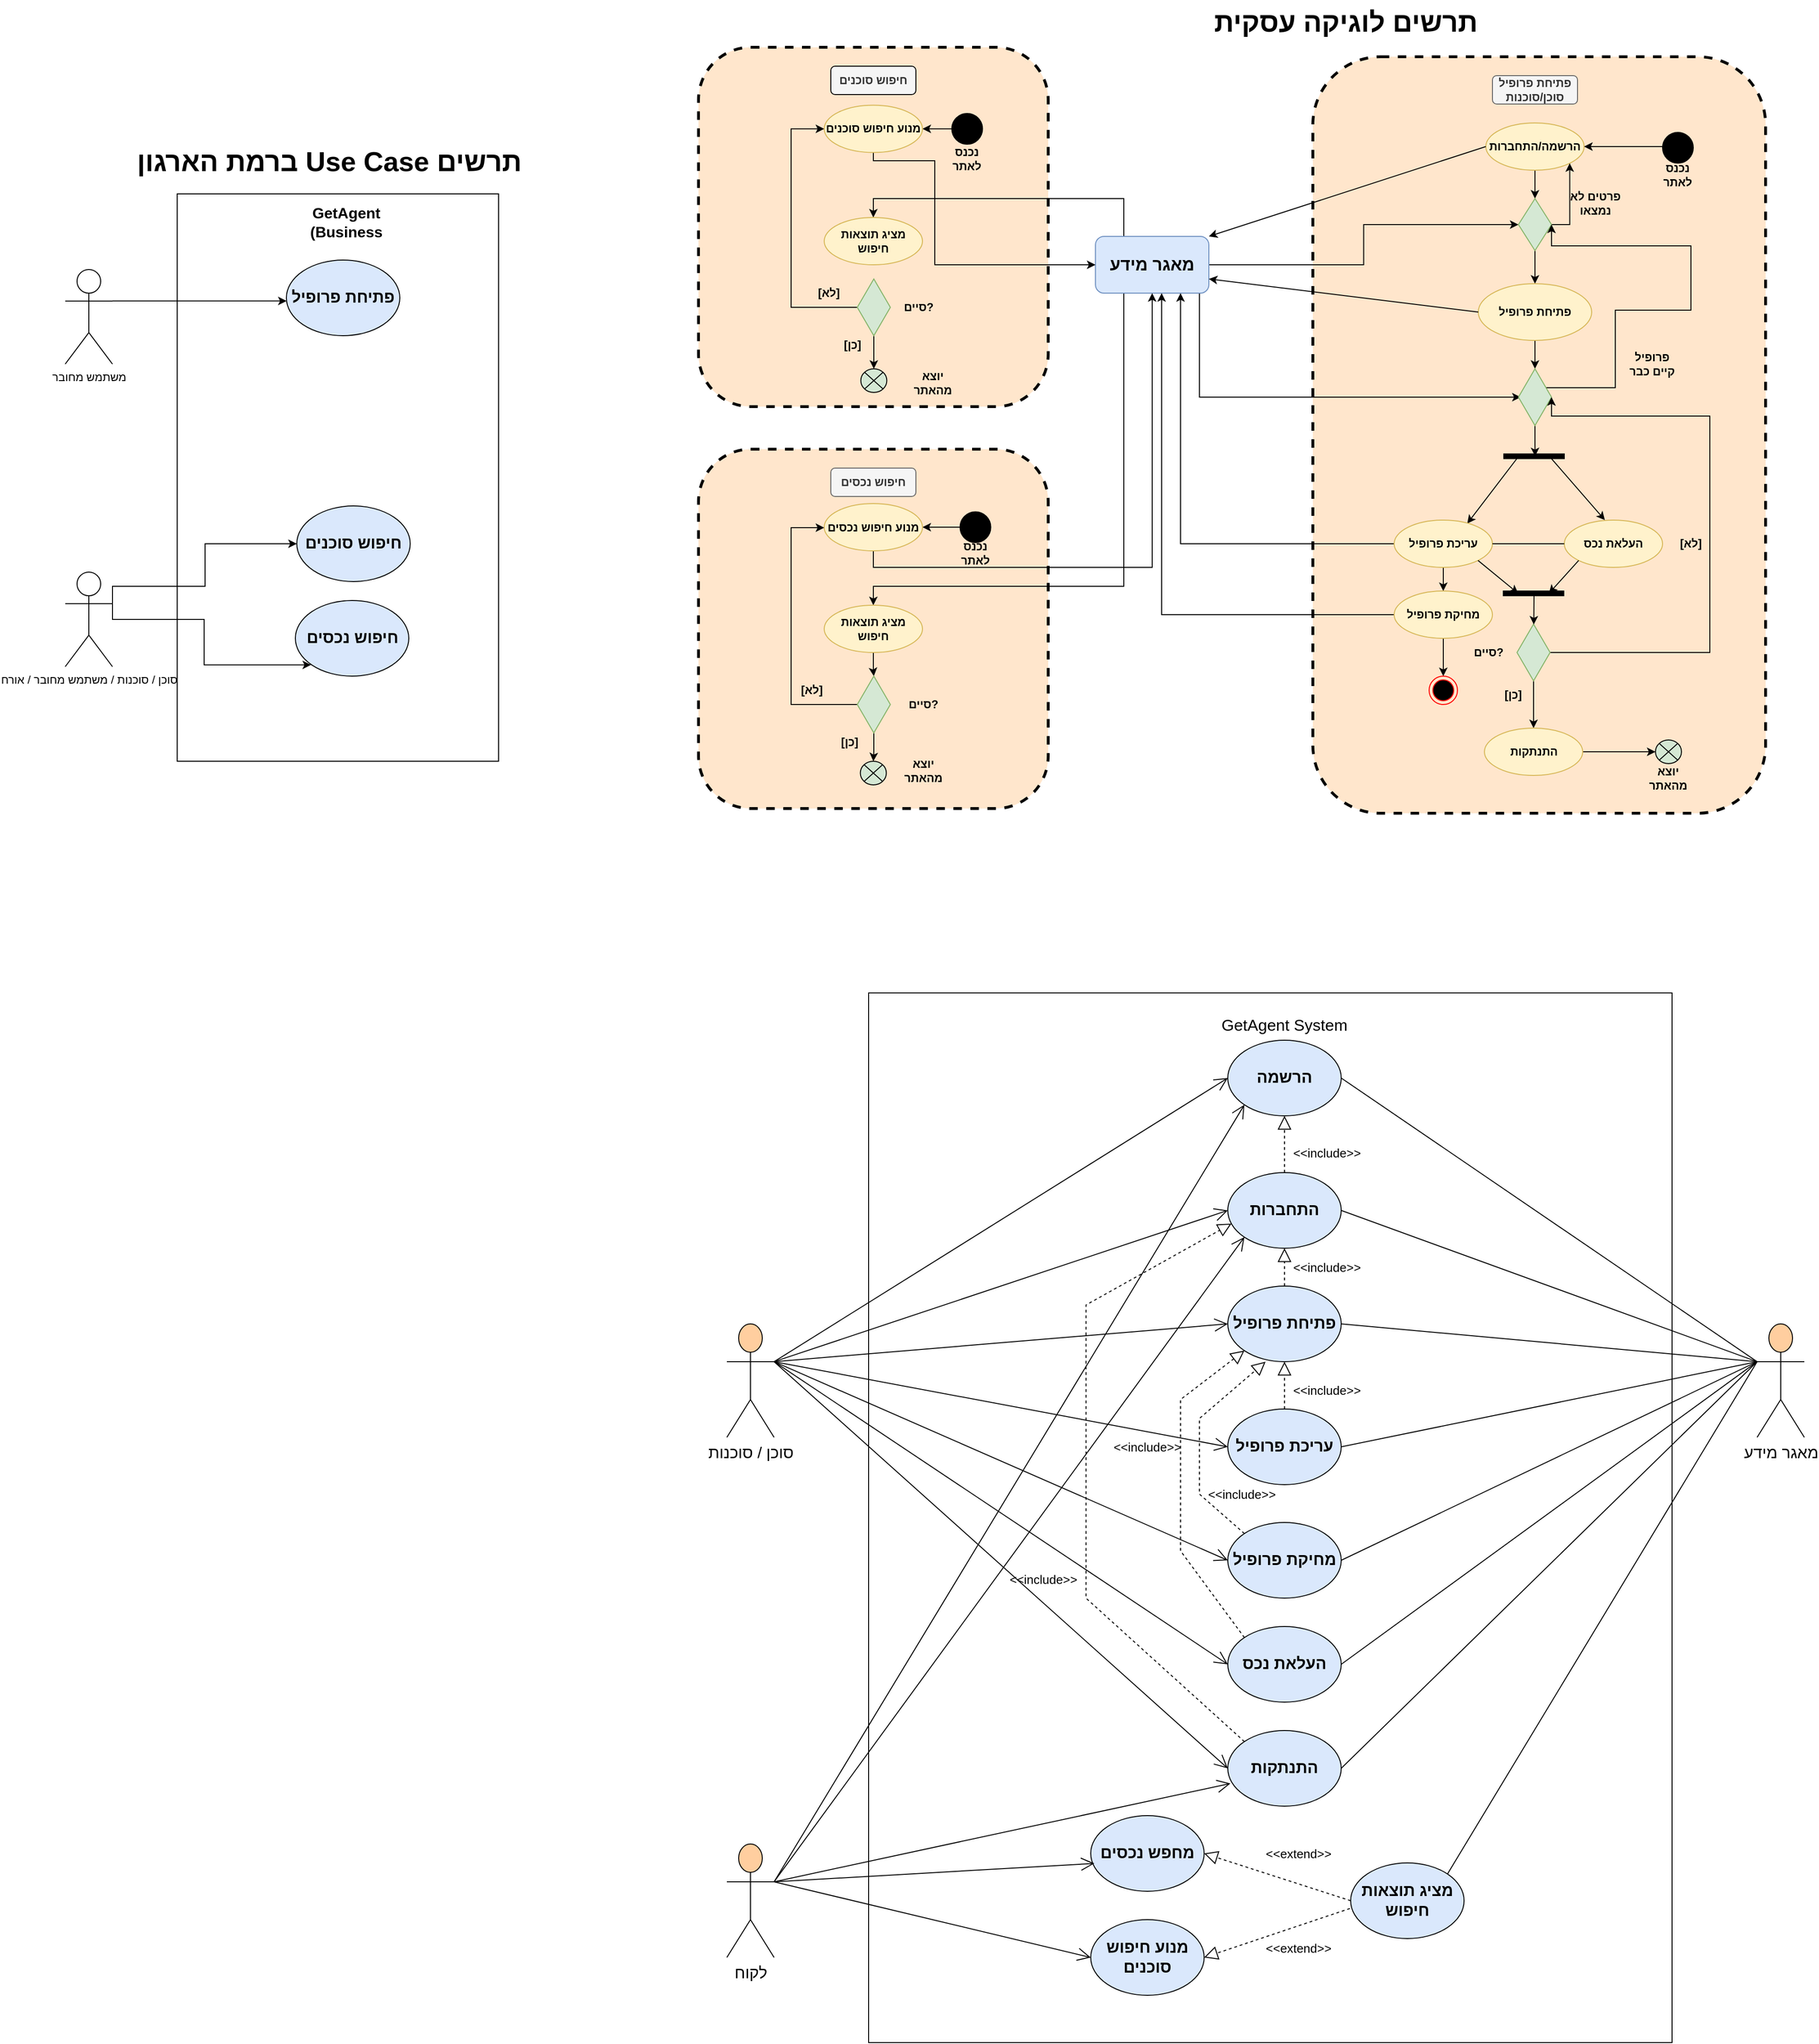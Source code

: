 <mxfile version="15.7.3" type="device"><diagram id="WgBPoSd1NBGot3wCEhsc" name="‫עמוד-1‬"><mxGraphModel dx="2932" dy="641" grid="1" gridSize="10" guides="1" tooltips="1" connect="1" arrows="1" fold="1" page="1" pageScale="1" pageWidth="827" pageHeight="1169" math="0" shadow="0"><root><mxCell id="0"/><mxCell id="1" parent="0"/><mxCell id="-YSVnnB5EFh45qtn83-T-23" value="" style="rounded=1;whiteSpace=wrap;html=1;fillColor=#ffe6cc;strokeColor=#000000;dashed=1;strokeWidth=3;perimeterSpacing=0;" parent="1" vertex="1"><mxGeometry x="-460" y="535" width="370" height="380" as="geometry"/></mxCell><mxCell id="-YSVnnB5EFh45qtn83-T-3" value="" style="rounded=1;whiteSpace=wrap;html=1;fillColor=#ffe6cc;strokeColor=default;dashed=1;strokeWidth=3;perimeterSpacing=0;" parent="1" vertex="1"><mxGeometry x="-460" y="110" width="370" height="380" as="geometry"/></mxCell><mxCell id="6HGBJuV5CnNIUaM3464I-1" value="" style="rounded=1;whiteSpace=wrap;html=1;fillColor=#ffe6cc;strokeColor=#000000;dashed=1;strokeWidth=3;perimeterSpacing=0;" parent="1" vertex="1"><mxGeometry x="190" y="120" width="479" height="800" as="geometry"/></mxCell><mxCell id="6HGBJuV5CnNIUaM3464I-2" value="פתיחת פרופיל סוכן/סוכנות" style="text;html=1;align=center;verticalAlign=middle;whiteSpace=wrap;rounded=1;fontStyle=1;fillColor=#f5f5f5;fontColor=#333333;strokeColor=#666666;" parent="1" vertex="1"><mxGeometry x="380" y="140" width="90" height="30" as="geometry"/></mxCell><mxCell id="6HGBJuV5CnNIUaM3464I-13" value="" style="edgeStyle=orthogonalEdgeStyle;rounded=0;orthogonalLoop=1;jettySize=auto;html=1;fontSize=18;" parent="1" source="6HGBJuV5CnNIUaM3464I-3" target="6HGBJuV5CnNIUaM3464I-12" edge="1"><mxGeometry relative="1" as="geometry"/></mxCell><mxCell id="6HGBJuV5CnNIUaM3464I-3" value="הרשמה/התחברות" style="ellipse;whiteSpace=wrap;html=1;fillColor=#fff2cc;strokeColor=#d6b656;fontStyle=1" parent="1" vertex="1"><mxGeometry x="373" y="190" width="104" height="50" as="geometry"/></mxCell><mxCell id="6HGBJuV5CnNIUaM3464I-7" style="edgeStyle=orthogonalEdgeStyle;rounded=0;orthogonalLoop=1;jettySize=auto;html=1;entryX=1;entryY=0.5;entryDx=0;entryDy=0;" parent="1" source="6HGBJuV5CnNIUaM3464I-6" target="6HGBJuV5CnNIUaM3464I-3" edge="1"><mxGeometry relative="1" as="geometry"><Array as="points"><mxPoint x="510" y="215"/><mxPoint x="510" y="215"/></Array></mxGeometry></mxCell><mxCell id="6HGBJuV5CnNIUaM3464I-6" value="" style="ellipse;whiteSpace=wrap;html=1;aspect=fixed;fillColor=#000000;strokeColor=#000000;" parent="1" vertex="1"><mxGeometry x="560" y="200" width="32.5" height="32.5" as="geometry"/></mxCell><mxCell id="6HGBJuV5CnNIUaM3464I-8" value="נכנס לאתר" style="text;html=1;strokeColor=none;fillColor=none;align=center;verticalAlign=middle;whiteSpace=wrap;rounded=0;fontStyle=1" parent="1" vertex="1"><mxGeometry x="546.25" y="230" width="60" height="30" as="geometry"/></mxCell><mxCell id="6HGBJuV5CnNIUaM3464I-54" style="edgeStyle=orthogonalEdgeStyle;rounded=0;orthogonalLoop=1;jettySize=auto;html=1;entryX=0;entryY=0.5;entryDx=0;entryDy=0;fontSize=18;" parent="1" source="6HGBJuV5CnNIUaM3464I-9" target="6HGBJuV5CnNIUaM3464I-12" edge="1"><mxGeometry relative="1" as="geometry"/></mxCell><mxCell id="6HGBJuV5CnNIUaM3464I-64" style="edgeStyle=orthogonalEdgeStyle;rounded=0;orthogonalLoop=1;jettySize=auto;html=1;fontSize=18;entryX=0.459;entryY=0.45;entryDx=0;entryDy=0;entryPerimeter=0;" parent="1" source="6HGBJuV5CnNIUaM3464I-9" target="6HGBJuV5CnNIUaM3464I-1" edge="1"><mxGeometry relative="1" as="geometry"><mxPoint x="20" y="510" as="targetPoint"/><Array as="points"><mxPoint x="70" y="480"/></Array></mxGeometry></mxCell><mxCell id="-YSVnnB5EFh45qtn83-T-30" style="edgeStyle=orthogonalEdgeStyle;rounded=0;orthogonalLoop=1;jettySize=auto;html=1;exitX=0.25;exitY=1;exitDx=0;exitDy=0;" parent="1" source="6HGBJuV5CnNIUaM3464I-9" target="-YSVnnB5EFh45qtn83-T-29" edge="1"><mxGeometry relative="1" as="geometry"><Array as="points"><mxPoint x="-10" y="680"/><mxPoint x="-275" y="680"/></Array></mxGeometry></mxCell><mxCell id="-YSVnnB5EFh45qtn83-T-41" style="edgeStyle=orthogonalEdgeStyle;rounded=0;orthogonalLoop=1;jettySize=auto;html=1;exitX=0.25;exitY=0;exitDx=0;exitDy=0;entryX=0.5;entryY=0;entryDx=0;entryDy=0;" parent="1" source="6HGBJuV5CnNIUaM3464I-9" target="-YSVnnB5EFh45qtn83-T-9" edge="1"><mxGeometry relative="1" as="geometry"/></mxCell><mxCell id="6HGBJuV5CnNIUaM3464I-9" value="מאגר מידע" style="rounded=1;whiteSpace=wrap;html=1;strokeColor=#6c8ebf;fillColor=#dae8fc;fontStyle=1;fontSize=18;" parent="1" vertex="1"><mxGeometry x="-40" y="310" width="120" height="60" as="geometry"/></mxCell><mxCell id="6HGBJuV5CnNIUaM3464I-10" value="" style="endArrow=classic;html=1;rounded=0;fontSize=18;exitX=0;exitY=0.5;exitDx=0;exitDy=0;entryX=1;entryY=0;entryDx=0;entryDy=0;" parent="1" source="6HGBJuV5CnNIUaM3464I-3" target="6HGBJuV5CnNIUaM3464I-9" edge="1"><mxGeometry width="50" height="50" relative="1" as="geometry"><mxPoint x="280" y="260" as="sourcePoint"/><mxPoint x="330" y="210" as="targetPoint"/></mxGeometry></mxCell><mxCell id="6HGBJuV5CnNIUaM3464I-15" value="" style="edgeStyle=orthogonalEdgeStyle;rounded=0;orthogonalLoop=1;jettySize=auto;html=1;fontSize=18;" parent="1" source="6HGBJuV5CnNIUaM3464I-12" target="6HGBJuV5CnNIUaM3464I-14" edge="1"><mxGeometry relative="1" as="geometry"/></mxCell><mxCell id="6HGBJuV5CnNIUaM3464I-55" style="edgeStyle=orthogonalEdgeStyle;rounded=0;orthogonalLoop=1;jettySize=auto;html=1;entryX=1;entryY=1;entryDx=0;entryDy=0;fontSize=18;" parent="1" source="6HGBJuV5CnNIUaM3464I-12" target="6HGBJuV5CnNIUaM3464I-3" edge="1"><mxGeometry relative="1" as="geometry"><Array as="points"><mxPoint x="462" y="298"/></Array></mxGeometry></mxCell><mxCell id="6HGBJuV5CnNIUaM3464I-12" value="" style="rhombus;whiteSpace=wrap;html=1;fillColor=#d5e8d4;strokeColor=#82b366;" parent="1" vertex="1"><mxGeometry x="407.5" y="270" width="35" height="55" as="geometry"/></mxCell><mxCell id="6HGBJuV5CnNIUaM3464I-17" value="" style="edgeStyle=orthogonalEdgeStyle;rounded=0;orthogonalLoop=1;jettySize=auto;html=1;fontSize=18;" parent="1" source="6HGBJuV5CnNIUaM3464I-14" target="6HGBJuV5CnNIUaM3464I-16" edge="1"><mxGeometry relative="1" as="geometry"/></mxCell><mxCell id="6HGBJuV5CnNIUaM3464I-14" value="פתיחת פרופיל" style="ellipse;whiteSpace=wrap;html=1;strokeColor=#d6b656;fillColor=#fff2cc;fontStyle=1" parent="1" vertex="1"><mxGeometry x="365" y="360" width="120" height="60" as="geometry"/></mxCell><mxCell id="6HGBJuV5CnNIUaM3464I-22" value="" style="edgeStyle=orthogonalEdgeStyle;rounded=0;orthogonalLoop=1;jettySize=auto;html=1;fontSize=18;entryX=0.518;entryY=0.496;entryDx=0;entryDy=0;entryPerimeter=0;" parent="1" source="6HGBJuV5CnNIUaM3464I-16" target="6HGBJuV5CnNIUaM3464I-24" edge="1"><mxGeometry relative="1" as="geometry"/></mxCell><mxCell id="6HGBJuV5CnNIUaM3464I-60" style="edgeStyle=orthogonalEdgeStyle;rounded=0;orthogonalLoop=1;jettySize=auto;html=1;entryX=1;entryY=0.5;entryDx=0;entryDy=0;fontSize=18;" parent="1" source="6HGBJuV5CnNIUaM3464I-16" target="6HGBJuV5CnNIUaM3464I-12" edge="1"><mxGeometry relative="1" as="geometry"><Array as="points"><mxPoint x="510" y="470"/><mxPoint x="510" y="388"/><mxPoint x="590" y="388"/><mxPoint x="590" y="320"/><mxPoint x="442" y="320"/></Array></mxGeometry></mxCell><mxCell id="6HGBJuV5CnNIUaM3464I-16" value="" style="rhombus;whiteSpace=wrap;html=1;strokeColor=#82b366;fillColor=#d5e8d4;" parent="1" vertex="1"><mxGeometry x="407.5" y="450" width="35" height="60" as="geometry"/></mxCell><mxCell id="6HGBJuV5CnNIUaM3464I-18" value="" style="endArrow=classic;html=1;rounded=0;fontSize=18;exitX=0;exitY=0.5;exitDx=0;exitDy=0;entryX=1;entryY=0.75;entryDx=0;entryDy=0;" parent="1" source="6HGBJuV5CnNIUaM3464I-14" target="6HGBJuV5CnNIUaM3464I-9" edge="1"><mxGeometry width="50" height="50" relative="1" as="geometry"><mxPoint x="350" y="340" as="sourcePoint"/><mxPoint x="400" y="290" as="targetPoint"/></mxGeometry></mxCell><mxCell id="6HGBJuV5CnNIUaM3464I-21" value="" style="line;strokeWidth=2;html=1;fontSize=18;fillColor=#000000;fontStyle=0;strokeColor=none;" parent="1" vertex="1"><mxGeometry x="391.5" y="530" width="67" height="10" as="geometry"/></mxCell><mxCell id="6HGBJuV5CnNIUaM3464I-24" value="" style="line;strokeWidth=6;html=1;rounded=1;fontSize=18;fillColor=#000000;" parent="1" vertex="1"><mxGeometry x="391.5" y="530" width="65" height="25" as="geometry"/></mxCell><mxCell id="6HGBJuV5CnNIUaM3464I-32" value="" style="endArrow=classic;html=1;rounded=0;fontSize=18;exitX=0.25;exitY=0.5;exitDx=0;exitDy=0;exitPerimeter=0;entryX=0.744;entryY=0.072;entryDx=0;entryDy=0;entryPerimeter=0;" parent="1" source="6HGBJuV5CnNIUaM3464I-24" target="6HGBJuV5CnNIUaM3464I-34" edge="1"><mxGeometry width="50" height="50" relative="1" as="geometry"><mxPoint x="380" y="440" as="sourcePoint"/><mxPoint x="360" y="600" as="targetPoint"/></mxGeometry></mxCell><mxCell id="6HGBJuV5CnNIUaM3464I-33" value="" style="endArrow=classic;html=1;rounded=0;fontSize=18;exitX=0.75;exitY=0.5;exitDx=0;exitDy=0;exitPerimeter=0;entryX=0.413;entryY=0;entryDx=0;entryDy=0;entryPerimeter=0;" parent="1" source="6HGBJuV5CnNIUaM3464I-24" target="6HGBJuV5CnNIUaM3464I-35" edge="1"><mxGeometry width="50" height="50" relative="1" as="geometry"><mxPoint x="417.75" y="552.5" as="sourcePoint"/><mxPoint x="496.118" y="612.166" as="targetPoint"/></mxGeometry></mxCell><mxCell id="6HGBJuV5CnNIUaM3464I-47" style="edgeStyle=orthogonalEdgeStyle;rounded=0;orthogonalLoop=1;jettySize=auto;html=1;entryX=0.75;entryY=1;entryDx=0;entryDy=0;fontSize=18;" parent="1" source="6HGBJuV5CnNIUaM3464I-34" target="6HGBJuV5CnNIUaM3464I-9" edge="1"><mxGeometry relative="1" as="geometry"/></mxCell><mxCell id="-YSVnnB5EFh45qtn83-T-64" style="edgeStyle=orthogonalEdgeStyle;rounded=0;orthogonalLoop=1;jettySize=auto;html=1;entryX=0.5;entryY=0;entryDx=0;entryDy=0;fontSize=17;" parent="1" source="6HGBJuV5CnNIUaM3464I-34" target="-YSVnnB5EFh45qtn83-T-63" edge="1"><mxGeometry relative="1" as="geometry"/></mxCell><mxCell id="6HGBJuV5CnNIUaM3464I-34" value="עריכת פרופיל" style="ellipse;whiteSpace=wrap;html=1;fillColor=#fff2cc;strokeColor=#d6b656;fontStyle=1" parent="1" vertex="1"><mxGeometry x="276" y="610" width="104" height="50" as="geometry"/></mxCell><mxCell id="6HGBJuV5CnNIUaM3464I-35" value="העלאת נכס" style="ellipse;whiteSpace=wrap;html=1;fillColor=#fff2cc;strokeColor=#d6b656;fontStyle=1" parent="1" vertex="1"><mxGeometry x="456" y="610" width="104" height="50" as="geometry"/></mxCell><mxCell id="6HGBJuV5CnNIUaM3464I-46" style="edgeStyle=orthogonalEdgeStyle;rounded=0;orthogonalLoop=1;jettySize=auto;html=1;fontSize=18;entryX=1;entryY=0.5;entryDx=0;entryDy=0;" parent="1" source="6HGBJuV5CnNIUaM3464I-37" target="6HGBJuV5CnNIUaM3464I-16" edge="1"><mxGeometry relative="1" as="geometry"><Array as="points"><mxPoint x="610" y="750"/><mxPoint x="610" y="500"/><mxPoint x="442" y="500"/></Array></mxGeometry></mxCell><mxCell id="6HGBJuV5CnNIUaM3464I-50" style="edgeStyle=orthogonalEdgeStyle;rounded=0;orthogonalLoop=1;jettySize=auto;html=1;fontSize=18;" parent="1" source="6HGBJuV5CnNIUaM3464I-37" target="6HGBJuV5CnNIUaM3464I-49" edge="1"><mxGeometry relative="1" as="geometry"/></mxCell><mxCell id="6HGBJuV5CnNIUaM3464I-37" value="" style="rhombus;whiteSpace=wrap;html=1;strokeColor=#82b366;fillColor=#d5e8d4;" parent="1" vertex="1"><mxGeometry x="406" y="720" width="35" height="60" as="geometry"/></mxCell><mxCell id="6HGBJuV5CnNIUaM3464I-38" value="" style="line;strokeWidth=6;html=1;rounded=1;fontSize=18;fillColor=#000000;" parent="1" vertex="1"><mxGeometry x="391" y="675" width="65" height="25" as="geometry"/></mxCell><mxCell id="6HGBJuV5CnNIUaM3464I-40" value="" style="endArrow=classic;html=1;rounded=0;fontSize=18;entryX=0.25;entryY=0.5;entryDx=0;entryDy=0;entryPerimeter=0;exitX=1;exitY=1;exitDx=0;exitDy=0;" parent="1" source="6HGBJuV5CnNIUaM3464I-34" target="6HGBJuV5CnNIUaM3464I-38" edge="1"><mxGeometry width="50" height="50" relative="1" as="geometry"><mxPoint x="417.75" y="552.5" as="sourcePoint"/><mxPoint x="363.376" y="623.6" as="targetPoint"/></mxGeometry></mxCell><mxCell id="6HGBJuV5CnNIUaM3464I-42" value="" style="endArrow=classic;html=1;rounded=0;fontSize=18;exitX=0;exitY=1;exitDx=0;exitDy=0;entryX=0.75;entryY=0.5;entryDx=0;entryDy=0;entryPerimeter=0;" parent="1" source="6HGBJuV5CnNIUaM3464I-35" target="6HGBJuV5CnNIUaM3464I-38" edge="1"><mxGeometry width="50" height="50" relative="1" as="geometry"><mxPoint x="427.75" y="562.5" as="sourcePoint"/><mxPoint x="373.376" y="633.6" as="targetPoint"/></mxGeometry></mxCell><mxCell id="6HGBJuV5CnNIUaM3464I-43" value="" style="endArrow=classic;html=1;rounded=0;fontSize=18;" parent="1" target="6HGBJuV5CnNIUaM3464I-37" edge="1"><mxGeometry width="50" height="50" relative="1" as="geometry"><mxPoint x="424" y="688" as="sourcePoint"/><mxPoint x="383.376" y="643.6" as="targetPoint"/></mxGeometry></mxCell><mxCell id="6HGBJuV5CnNIUaM3464I-45" value="סיים?" style="text;html=1;strokeColor=none;fillColor=none;align=center;verticalAlign=middle;whiteSpace=wrap;rounded=0;fontStyle=1" parent="1" vertex="1"><mxGeometry x="346" y="735" width="60" height="30" as="geometry"/></mxCell><mxCell id="6HGBJuV5CnNIUaM3464I-52" style="edgeStyle=orthogonalEdgeStyle;rounded=0;orthogonalLoop=1;jettySize=auto;html=1;entryX=0;entryY=0.5;entryDx=0;entryDy=0;entryPerimeter=0;fontSize=18;" parent="1" source="6HGBJuV5CnNIUaM3464I-49" target="6HGBJuV5CnNIUaM3464I-51" edge="1"><mxGeometry relative="1" as="geometry"/></mxCell><mxCell id="6HGBJuV5CnNIUaM3464I-49" value="התנתקות" style="ellipse;whiteSpace=wrap;html=1;fillColor=#fff2cc;strokeColor=#d6b656;fontStyle=1" parent="1" vertex="1"><mxGeometry x="371.5" y="830" width="104" height="50" as="geometry"/></mxCell><mxCell id="6HGBJuV5CnNIUaM3464I-51" value="" style="verticalLabelPosition=bottom;verticalAlign=top;html=1;shape=mxgraph.flowchart.or;rounded=1;labelBackgroundColor=#FFFFFF;fontSize=18;strokeColor=#000000;strokeWidth=1;fillColor=#D5E8D4;" parent="1" vertex="1"><mxGeometry x="552.5" y="842.5" width="27.5" height="25" as="geometry"/></mxCell><mxCell id="6HGBJuV5CnNIUaM3464I-53" value="יוצא מהאתר" style="text;html=1;strokeColor=none;fillColor=none;align=center;verticalAlign=middle;whiteSpace=wrap;rounded=0;fontStyle=1" parent="1" vertex="1"><mxGeometry x="536.25" y="867.5" width="60" height="30" as="geometry"/></mxCell><mxCell id="6HGBJuV5CnNIUaM3464I-56" value="פרטים לא נמצאו" style="text;html=1;strokeColor=none;fillColor=none;align=center;verticalAlign=middle;whiteSpace=wrap;rounded=0;fontStyle=1" parent="1" vertex="1"><mxGeometry x="458.5" y="260" width="60" height="30" as="geometry"/></mxCell><mxCell id="6HGBJuV5CnNIUaM3464I-57" value="פרופיל קיים כבר" style="text;html=1;strokeColor=none;fillColor=none;align=center;verticalAlign=middle;whiteSpace=wrap;rounded=0;fontStyle=1" parent="1" vertex="1"><mxGeometry x="518.5" y="430" width="60" height="30" as="geometry"/></mxCell><mxCell id="6HGBJuV5CnNIUaM3464I-62" style="edgeStyle=orthogonalEdgeStyle;rounded=0;orthogonalLoop=1;jettySize=auto;html=1;exitX=0.5;exitY=1;exitDx=0;exitDy=0;fontSize=18;" parent="1" source="6HGBJuV5CnNIUaM3464I-57" target="6HGBJuV5CnNIUaM3464I-57" edge="1"><mxGeometry relative="1" as="geometry"/></mxCell><mxCell id="6HGBJuV5CnNIUaM3464I-65" value="" style="endArrow=none;html=1;rounded=0;fontSize=18;entryX=0;entryY=0.5;entryDx=0;entryDy=0;exitX=1;exitY=0.5;exitDx=0;exitDy=0;" parent="1" source="6HGBJuV5CnNIUaM3464I-34" target="6HGBJuV5CnNIUaM3464I-35" edge="1"><mxGeometry width="50" height="50" relative="1" as="geometry"><mxPoint x="-10" y="740" as="sourcePoint"/><mxPoint x="40" y="690" as="targetPoint"/></mxGeometry></mxCell><mxCell id="-YSVnnB5EFh45qtn83-T-4" value="חיפוש סוכנים" style="text;html=1;align=center;verticalAlign=middle;whiteSpace=wrap;rounded=1;fontStyle=1;fillColor=#f5f5f5;fontColor=#333333;strokeColor=default;perimeterSpacing=1;strokeWidth=1;" parent="1" vertex="1"><mxGeometry x="-320" y="130" width="90" height="30" as="geometry"/></mxCell><mxCell id="-YSVnnB5EFh45qtn83-T-7" style="edgeStyle=orthogonalEdgeStyle;rounded=0;orthogonalLoop=1;jettySize=auto;html=1;entryX=1;entryY=0.5;entryDx=0;entryDy=0;" parent="1" source="-YSVnnB5EFh45qtn83-T-5" target="-YSVnnB5EFh45qtn83-T-6" edge="1"><mxGeometry relative="1" as="geometry"/></mxCell><mxCell id="-YSVnnB5EFh45qtn83-T-5" value="" style="ellipse;whiteSpace=wrap;html=1;aspect=fixed;fillColor=#000000;strokeColor=#000000;" parent="1" vertex="1"><mxGeometry x="-192" y="180" width="32.5" height="32.5" as="geometry"/></mxCell><mxCell id="-YSVnnB5EFh45qtn83-T-10" style="edgeStyle=orthogonalEdgeStyle;rounded=0;orthogonalLoop=1;jettySize=auto;html=1;entryX=0;entryY=0.5;entryDx=0;entryDy=0;" parent="1" source="-YSVnnB5EFh45qtn83-T-6" target="6HGBJuV5CnNIUaM3464I-9" edge="1"><mxGeometry relative="1" as="geometry"><Array as="points"><mxPoint x="-275" y="230"/><mxPoint x="-210" y="230"/><mxPoint x="-210" y="340"/></Array></mxGeometry></mxCell><mxCell id="-YSVnnB5EFh45qtn83-T-6" value="מנוע חיפוש סוכנים" style="ellipse;whiteSpace=wrap;html=1;fillColor=#fff2cc;strokeColor=#d6b656;fontStyle=1" parent="1" vertex="1"><mxGeometry x="-327" y="171.25" width="104" height="50" as="geometry"/></mxCell><mxCell id="-YSVnnB5EFh45qtn83-T-8" value="נכנס לאתר" style="text;html=1;strokeColor=none;fillColor=none;align=center;verticalAlign=middle;whiteSpace=wrap;rounded=0;fontStyle=1" parent="1" vertex="1"><mxGeometry x="-205.75" y="212.5" width="60" height="30" as="geometry"/></mxCell><mxCell id="-YSVnnB5EFh45qtn83-T-9" value="מציג תוצאות חיפוש" style="ellipse;whiteSpace=wrap;html=1;fillColor=#fff2cc;strokeColor=#d6b656;fontStyle=1" parent="1" vertex="1"><mxGeometry x="-327" y="290" width="104" height="50" as="geometry"/></mxCell><mxCell id="-YSVnnB5EFh45qtn83-T-19" style="edgeStyle=orthogonalEdgeStyle;rounded=0;orthogonalLoop=1;jettySize=auto;html=1;entryX=0.5;entryY=0;entryDx=0;entryDy=0;entryPerimeter=0;" parent="1" source="-YSVnnB5EFh45qtn83-T-16" target="-YSVnnB5EFh45qtn83-T-18" edge="1"><mxGeometry relative="1" as="geometry"/></mxCell><mxCell id="-YSVnnB5EFh45qtn83-T-20" style="edgeStyle=orthogonalEdgeStyle;rounded=0;orthogonalLoop=1;jettySize=auto;html=1;entryX=0;entryY=0.5;entryDx=0;entryDy=0;" parent="1" source="-YSVnnB5EFh45qtn83-T-16" target="-YSVnnB5EFh45qtn83-T-6" edge="1"><mxGeometry relative="1" as="geometry"><Array as="points"><mxPoint x="-362" y="385"/><mxPoint x="-362" y="196"/></Array></mxGeometry></mxCell><mxCell id="-YSVnnB5EFh45qtn83-T-16" value="" style="rhombus;whiteSpace=wrap;html=1;strokeColor=#82b366;fillColor=#d5e8d4;" parent="1" vertex="1"><mxGeometry x="-292" y="355" width="35" height="60" as="geometry"/></mxCell><mxCell id="-YSVnnB5EFh45qtn83-T-17" value="סיים?" style="text;html=1;strokeColor=none;fillColor=none;align=center;verticalAlign=middle;whiteSpace=wrap;rounded=0;fontStyle=1" parent="1" vertex="1"><mxGeometry x="-257" y="370" width="60" height="30" as="geometry"/></mxCell><mxCell id="-YSVnnB5EFh45qtn83-T-18" value="" style="verticalLabelPosition=bottom;verticalAlign=top;html=1;shape=mxgraph.flowchart.or;rounded=1;labelBackgroundColor=#FFFFFF;fontSize=18;strokeColor=#000000;strokeWidth=1;fillColor=#D5E8D4;" parent="1" vertex="1"><mxGeometry x="-288.25" y="450" width="27.5" height="25" as="geometry"/></mxCell><mxCell id="-YSVnnB5EFh45qtn83-T-22" value="יוצא מהאתר" style="text;html=1;strokeColor=none;fillColor=none;align=center;verticalAlign=middle;whiteSpace=wrap;rounded=0;fontStyle=1" parent="1" vertex="1"><mxGeometry x="-242" y="450" width="60" height="30" as="geometry"/></mxCell><mxCell id="-YSVnnB5EFh45qtn83-T-24" value="חיפוש נכסים" style="text;html=1;align=center;verticalAlign=middle;whiteSpace=wrap;rounded=1;fontStyle=1;fillColor=#f5f5f5;fontColor=#333333;strokeColor=#666666;" parent="1" vertex="1"><mxGeometry x="-320" y="555" width="90" height="30" as="geometry"/></mxCell><mxCell id="-YSVnnB5EFh45qtn83-T-27" style="edgeStyle=orthogonalEdgeStyle;rounded=0;orthogonalLoop=1;jettySize=auto;html=1;entryX=1;entryY=0.5;entryDx=0;entryDy=0;" parent="1" source="-YSVnnB5EFh45qtn83-T-25" target="-YSVnnB5EFh45qtn83-T-26" edge="1"><mxGeometry relative="1" as="geometry"/></mxCell><mxCell id="-YSVnnB5EFh45qtn83-T-25" value="" style="ellipse;whiteSpace=wrap;html=1;aspect=fixed;fillColor=#000000;strokeColor=#000000;" parent="1" vertex="1"><mxGeometry x="-183.25" y="601.25" width="32.5" height="32.5" as="geometry"/></mxCell><mxCell id="-YSVnnB5EFh45qtn83-T-28" style="edgeStyle=orthogonalEdgeStyle;rounded=0;orthogonalLoop=1;jettySize=auto;html=1;entryX=0.5;entryY=1;entryDx=0;entryDy=0;" parent="1" source="-YSVnnB5EFh45qtn83-T-26" target="6HGBJuV5CnNIUaM3464I-9" edge="1"><mxGeometry relative="1" as="geometry"><Array as="points"><mxPoint x="-275" y="660"/><mxPoint x="20" y="660"/></Array></mxGeometry></mxCell><mxCell id="-YSVnnB5EFh45qtn83-T-26" value="מנוע חיפוש נכסים" style="ellipse;whiteSpace=wrap;html=1;fillColor=#fff2cc;strokeColor=#d6b656;fontStyle=1" parent="1" vertex="1"><mxGeometry x="-327" y="592.5" width="104" height="50" as="geometry"/></mxCell><mxCell id="-YSVnnB5EFh45qtn83-T-40" style="edgeStyle=orthogonalEdgeStyle;rounded=0;orthogonalLoop=1;jettySize=auto;html=1;entryX=0.5;entryY=0;entryDx=0;entryDy=0;" parent="1" source="-YSVnnB5EFh45qtn83-T-29" target="-YSVnnB5EFh45qtn83-T-31" edge="1"><mxGeometry relative="1" as="geometry"/></mxCell><mxCell id="-YSVnnB5EFh45qtn83-T-29" value="מציג תוצאות חיפוש" style="ellipse;whiteSpace=wrap;html=1;fillColor=#fff2cc;strokeColor=#d6b656;fontStyle=1" parent="1" vertex="1"><mxGeometry x="-327" y="700" width="104" height="50" as="geometry"/></mxCell><mxCell id="-YSVnnB5EFh45qtn83-T-35" style="edgeStyle=orthogonalEdgeStyle;rounded=0;orthogonalLoop=1;jettySize=auto;html=1;entryX=0;entryY=0.5;entryDx=0;entryDy=0;" parent="1" source="-YSVnnB5EFh45qtn83-T-31" target="-YSVnnB5EFh45qtn83-T-26" edge="1"><mxGeometry relative="1" as="geometry"><Array as="points"><mxPoint x="-362" y="805"/><mxPoint x="-362" y="618"/><mxPoint x="-327" y="618"/></Array></mxGeometry></mxCell><mxCell id="-YSVnnB5EFh45qtn83-T-36" style="edgeStyle=orthogonalEdgeStyle;rounded=0;orthogonalLoop=1;jettySize=auto;html=1;entryX=0.5;entryY=0;entryDx=0;entryDy=0;entryPerimeter=0;" parent="1" source="-YSVnnB5EFh45qtn83-T-31" target="-YSVnnB5EFh45qtn83-T-32" edge="1"><mxGeometry relative="1" as="geometry"/></mxCell><mxCell id="-YSVnnB5EFh45qtn83-T-31" value="" style="rhombus;whiteSpace=wrap;html=1;strokeColor=#82b366;fillColor=#d5e8d4;" parent="1" vertex="1"><mxGeometry x="-292" y="775" width="35" height="60" as="geometry"/></mxCell><mxCell id="-YSVnnB5EFh45qtn83-T-32" value="" style="verticalLabelPosition=bottom;verticalAlign=top;html=1;shape=mxgraph.flowchart.or;rounded=1;labelBackgroundColor=#FFFFFF;fontSize=18;strokeColor=#000000;strokeWidth=1;fillColor=#D5E8D4;" parent="1" vertex="1"><mxGeometry x="-288.75" y="865" width="27.5" height="25" as="geometry"/></mxCell><mxCell id="-YSVnnB5EFh45qtn83-T-33" value="יוצא מהאתר" style="text;html=1;strokeColor=none;fillColor=none;align=center;verticalAlign=middle;whiteSpace=wrap;rounded=0;fontStyle=1" parent="1" vertex="1"><mxGeometry x="-252" y="860" width="60" height="30" as="geometry"/></mxCell><mxCell id="-YSVnnB5EFh45qtn83-T-34" value="סיים?" style="text;html=1;strokeColor=none;fillColor=none;align=center;verticalAlign=middle;whiteSpace=wrap;rounded=0;fontStyle=1" parent="1" vertex="1"><mxGeometry x="-252" y="790" width="60" height="30" as="geometry"/></mxCell><mxCell id="-YSVnnB5EFh45qtn83-T-37" value="[לא]" style="text;html=1;strokeColor=none;fillColor=none;align=center;verticalAlign=middle;whiteSpace=wrap;rounded=0;fontStyle=1" parent="1" vertex="1"><mxGeometry x="-370" y="775" width="60" height="30" as="geometry"/></mxCell><mxCell id="-YSVnnB5EFh45qtn83-T-38" value="נכנס לאתר" style="text;html=1;strokeColor=none;fillColor=none;align=center;verticalAlign=middle;whiteSpace=wrap;rounded=0;fontStyle=1" parent="1" vertex="1"><mxGeometry x="-197" y="630" width="60" height="30" as="geometry"/></mxCell><mxCell id="-YSVnnB5EFh45qtn83-T-43" value="[כן]" style="text;html=1;strokeColor=none;fillColor=none;align=center;verticalAlign=middle;whiteSpace=wrap;rounded=0;fontStyle=1" parent="1" vertex="1"><mxGeometry x="-330" y="830" width="60" height="30" as="geometry"/></mxCell><mxCell id="-YSVnnB5EFh45qtn83-T-44" value="[לא]" style="text;html=1;strokeColor=none;fillColor=none;align=center;verticalAlign=middle;whiteSpace=wrap;rounded=0;fontStyle=1" parent="1" vertex="1"><mxGeometry x="-352" y="355" width="60" height="30" as="geometry"/></mxCell><mxCell id="-YSVnnB5EFh45qtn83-T-45" value="[כן]" style="text;html=1;strokeColor=none;fillColor=none;align=center;verticalAlign=middle;whiteSpace=wrap;rounded=0;fontStyle=1" parent="1" vertex="1"><mxGeometry x="-327" y="410" width="60" height="30" as="geometry"/></mxCell><mxCell id="-YSVnnB5EFh45qtn83-T-46" value="[כן]" style="text;html=1;strokeColor=none;fillColor=none;align=center;verticalAlign=middle;whiteSpace=wrap;rounded=0;fontStyle=1" parent="1" vertex="1"><mxGeometry x="371.5" y="780" width="60" height="30" as="geometry"/></mxCell><mxCell id="-YSVnnB5EFh45qtn83-T-47" value="[לא]" style="text;html=1;strokeColor=none;fillColor=none;align=center;verticalAlign=middle;whiteSpace=wrap;rounded=0;fontStyle=1" parent="1" vertex="1"><mxGeometry x="560" y="620" width="60" height="30" as="geometry"/></mxCell><mxCell id="-YSVnnB5EFh45qtn83-T-48" value="" style="rounded=0;whiteSpace=wrap;html=1;strokeColor=default;strokeWidth=1;" parent="1" vertex="1"><mxGeometry x="-1011.5" y="265" width="340" height="600" as="geometry"/></mxCell><mxCell id="-YSVnnB5EFh45qtn83-T-55" style="edgeStyle=orthogonalEdgeStyle;rounded=0;orthogonalLoop=1;jettySize=auto;html=1;exitX=1;exitY=0.333;exitDx=0;exitDy=0;exitPerimeter=0;" parent="1" source="-YSVnnB5EFh45qtn83-T-50" target="-YSVnnB5EFh45qtn83-T-54" edge="1"><mxGeometry relative="1" as="geometry"><Array as="points"><mxPoint x="-1040" y="378"/><mxPoint x="-1040" y="378"/></Array></mxGeometry></mxCell><mxCell id="-YSVnnB5EFh45qtn83-T-50" value="משתמש מחובר" style="shape=umlActor;verticalLabelPosition=bottom;verticalAlign=top;html=1;outlineConnect=0;rounded=1;strokeColor=default;strokeWidth=1;" parent="1" vertex="1"><mxGeometry x="-1130" y="345" width="50" height="100" as="geometry"/></mxCell><mxCell id="-YSVnnB5EFh45qtn83-T-59" style="edgeStyle=orthogonalEdgeStyle;rounded=0;orthogonalLoop=1;jettySize=auto;html=1;exitX=1;exitY=0.333;exitDx=0;exitDy=0;exitPerimeter=0;" parent="1" source="-YSVnnB5EFh45qtn83-T-51" target="-YSVnnB5EFh45qtn83-T-57" edge="1"><mxGeometry relative="1" as="geometry"><Array as="points"><mxPoint x="-1080" y="680"/><mxPoint x="-982" y="680"/><mxPoint x="-982" y="635"/></Array></mxGeometry></mxCell><mxCell id="-YSVnnB5EFh45qtn83-T-60" style="edgeStyle=orthogonalEdgeStyle;rounded=0;orthogonalLoop=1;jettySize=auto;html=1;entryX=0.138;entryY=0.851;entryDx=0;entryDy=0;exitX=1;exitY=0.333;exitDx=0;exitDy=0;exitPerimeter=0;entryPerimeter=0;" parent="1" source="-YSVnnB5EFh45qtn83-T-51" target="-YSVnnB5EFh45qtn83-T-58" edge="1"><mxGeometry relative="1" as="geometry"><Array as="points"><mxPoint x="-1080" y="715"/><mxPoint x="-983" y="715"/><mxPoint x="-983" y="763"/></Array><mxPoint x="-1060" y="700" as="sourcePoint"/></mxGeometry></mxCell><mxCell id="-YSVnnB5EFh45qtn83-T-51" value="סוכן / סוכנות / משתמש מחובר / אורח" style="shape=umlActor;verticalLabelPosition=bottom;verticalAlign=top;html=1;outlineConnect=0;rounded=1;strokeColor=default;strokeWidth=1;" parent="1" vertex="1"><mxGeometry x="-1130" y="665" width="50" height="100" as="geometry"/></mxCell><mxCell id="-YSVnnB5EFh45qtn83-T-54" value="פתיחת פרופיל" style="ellipse;whiteSpace=wrap;html=1;rounded=1;strokeColor=#000000;strokeWidth=1;fontStyle=1;fontSize=17;fillColor=#dae8fc;" parent="1" vertex="1"><mxGeometry x="-896" y="335" width="120" height="80" as="geometry"/></mxCell><mxCell id="-YSVnnB5EFh45qtn83-T-57" value="חיפוש סוכנים" style="ellipse;whiteSpace=wrap;html=1;rounded=1;strokeColor=#000000;strokeWidth=1;fontStyle=1;fontSize=17;fillColor=#dae8fc;" parent="1" vertex="1"><mxGeometry x="-885" y="595" width="120" height="80" as="geometry"/></mxCell><mxCell id="-YSVnnB5EFh45qtn83-T-58" value="חיפוש נכסים" style="ellipse;whiteSpace=wrap;html=1;rounded=1;strokeColor=#000000;strokeWidth=1;fontStyle=1;fontSize=17;fillColor=#dae8fc;" parent="1" vertex="1"><mxGeometry x="-886.5" y="695" width="120" height="80" as="geometry"/></mxCell><mxCell id="-YSVnnB5EFh45qtn83-T-61" value="GetAgent (Business" style="text;html=1;strokeColor=none;fillColor=none;align=center;verticalAlign=middle;whiteSpace=wrap;rounded=0;fontStyle=1;fontSize=16;" parent="1" vertex="1"><mxGeometry x="-885" y="275" width="105" height="40" as="geometry"/></mxCell><mxCell id="-YSVnnB5EFh45qtn83-T-65" style="edgeStyle=orthogonalEdgeStyle;rounded=0;orthogonalLoop=1;jettySize=auto;html=1;fontSize=17;" parent="1" source="-YSVnnB5EFh45qtn83-T-63" target="6HGBJuV5CnNIUaM3464I-9" edge="1"><mxGeometry relative="1" as="geometry"><Array as="points"><mxPoint x="30" y="710"/></Array></mxGeometry></mxCell><mxCell id="-YSVnnB5EFh45qtn83-T-68" style="edgeStyle=orthogonalEdgeStyle;rounded=0;orthogonalLoop=1;jettySize=auto;html=1;entryX=0.5;entryY=0;entryDx=0;entryDy=0;fontSize=17;" parent="1" source="-YSVnnB5EFh45qtn83-T-63" target="-YSVnnB5EFh45qtn83-T-66" edge="1"><mxGeometry relative="1" as="geometry"/></mxCell><mxCell id="-YSVnnB5EFh45qtn83-T-63" value="מחיקת פרופיל" style="ellipse;whiteSpace=wrap;html=1;fillColor=#fff2cc;strokeColor=#d6b656;fontStyle=1" parent="1" vertex="1"><mxGeometry x="276" y="685" width="104" height="50" as="geometry"/></mxCell><mxCell id="-YSVnnB5EFh45qtn83-T-66" value="" style="ellipse;html=1;shape=endState;fillColor=#000000;strokeColor=#ff0000;rounded=1;fontSize=17;" parent="1" vertex="1"><mxGeometry x="313" y="775" width="30" height="30" as="geometry"/></mxCell><mxCell id="-YSVnnB5EFh45qtn83-T-69" value="" style="rounded=0;whiteSpace=wrap;html=1;fontSize=17;strokeColor=#000000;strokeWidth=1;" parent="1" vertex="1"><mxGeometry x="-280" y="1110" width="850" height="1110" as="geometry"/></mxCell><mxCell id="-YSVnnB5EFh45qtn83-T-70" value="סוכן / סוכנות" style="shape=umlActor;verticalLabelPosition=bottom;verticalAlign=top;html=1;outlineConnect=0;rounded=1;fontSize=17;strokeColor=#000000;strokeWidth=1;fillColor=#FFCE9F;" parent="1" vertex="1"><mxGeometry x="-430" y="1460" width="50" height="120" as="geometry"/></mxCell><mxCell id="-YSVnnB5EFh45qtn83-T-72" value="לקוח" style="shape=umlActor;verticalLabelPosition=bottom;verticalAlign=top;html=1;outlineConnect=0;rounded=1;fontSize=17;strokeColor=#000000;strokeWidth=1;fillColor=#FFCE9F;" parent="1" vertex="1"><mxGeometry x="-430" y="2010" width="50" height="120" as="geometry"/></mxCell><mxCell id="-YSVnnB5EFh45qtn83-T-78" value="מאגר מידע" style="shape=umlActor;verticalLabelPosition=bottom;verticalAlign=top;html=1;outlineConnect=0;rounded=1;fontSize=17;strokeColor=#000000;strokeWidth=1;fillColor=#FFCE9F;" parent="1" vertex="1"><mxGeometry x="660" y="1460" width="50" height="120" as="geometry"/></mxCell><mxCell id="-YSVnnB5EFh45qtn83-T-79" value="הרשמה" style="ellipse;whiteSpace=wrap;html=1;rounded=1;fontSize=17;strokeColor=#000000;strokeWidth=1;fillColor=#dae8fc;fontStyle=1" parent="1" vertex="1"><mxGeometry x="100" y="1160" width="120" height="80" as="geometry"/></mxCell><mxCell id="-YSVnnB5EFh45qtn83-T-80" value="התחברות&lt;span style=&quot;color: rgba(0 , 0 , 0 , 0) ; font-family: monospace ; font-size: 0px&quot;&gt;%3CmxGraphModel%3E%3Croot%3E%3CmxCell%20id%3D%220%22%2F%3E%3CmxCell%20id%3D%221%22%20parent%3D%220%22%2F%3E%3CmxCell%20id%3D%222%22%20value%3D%22%D7%94%D7%A8%D7%A9%D7%9E%D7%94%22%20style%3D%22ellipse%3BwhiteSpace%3Dwrap%3Bhtml%3D1%3Brounded%3D1%3BfontSize%3D17%3BstrokeColor%3D%23000000%3BstrokeWidth%3D1%3B%22%20vertex%3D%221%22%20parent%3D%221%22%3E%3CmxGeometry%20x%3D%2230%22%20y%3D%221180%22%20width%3D%22120%22%20height%3D%2280%22%20as%3D%22geometry%22%2F%3E%3C%2FmxCell%3E%3C%2Froot%3E%3C%2FmxGraphModel%3E&lt;/span&gt;" style="ellipse;whiteSpace=wrap;html=1;rounded=1;fontSize=17;strokeColor=#000000;strokeWidth=1;fontStyle=1;fillColor=#dae8fc;" parent="1" vertex="1"><mxGeometry x="100" y="1300" width="120" height="80" as="geometry"/></mxCell><mxCell id="-YSVnnB5EFh45qtn83-T-81" value="פתיחת פרופיל" style="ellipse;whiteSpace=wrap;html=1;rounded=1;fontSize=17;strokeColor=#000000;strokeWidth=1;fontStyle=1;fillColor=#dae8fc;" parent="1" vertex="1"><mxGeometry x="100" y="1420" width="120" height="80" as="geometry"/></mxCell><mxCell id="-YSVnnB5EFh45qtn83-T-82" value="עריכת פרופיל" style="ellipse;whiteSpace=wrap;html=1;rounded=1;fontSize=17;strokeColor=#000000;strokeWidth=1;fontStyle=1;fillColor=#dae8fc;" parent="1" vertex="1"><mxGeometry x="100" y="1550" width="120" height="80" as="geometry"/></mxCell><mxCell id="-YSVnnB5EFh45qtn83-T-83" value="מחיקת פרופיל" style="ellipse;whiteSpace=wrap;html=1;rounded=1;fontSize=17;strokeColor=#000000;strokeWidth=1;fontStyle=1;fillColor=#dae8fc;" parent="1" vertex="1"><mxGeometry x="100" y="1670" width="120" height="80" as="geometry"/></mxCell><mxCell id="-YSVnnB5EFh45qtn83-T-84" value="התנתקות" style="ellipse;whiteSpace=wrap;html=1;rounded=1;fontSize=17;strokeColor=#000000;strokeWidth=1;fontStyle=1;fillColor=#dae8fc;" parent="1" vertex="1"><mxGeometry x="100" y="1890" width="120" height="80" as="geometry"/></mxCell><mxCell id="-YSVnnB5EFh45qtn83-T-85" value="מנוע חיפוש סוכנים" style="ellipse;whiteSpace=wrap;html=1;rounded=1;fontSize=17;strokeColor=#000000;strokeWidth=1;fontStyle=1;fillColor=#dae8fc;" parent="1" vertex="1"><mxGeometry x="-45" y="2090" width="120" height="80" as="geometry"/></mxCell><mxCell id="-YSVnnB5EFh45qtn83-T-86" value="העלאת נכס" style="ellipse;whiteSpace=wrap;html=1;rounded=1;fontSize=17;strokeColor=#000000;strokeWidth=1;fontStyle=1;fillColor=#dae8fc;" parent="1" vertex="1"><mxGeometry x="100" y="1780" width="120" height="80" as="geometry"/></mxCell><mxCell id="-YSVnnB5EFh45qtn83-T-87" value="מחפש נכסים" style="ellipse;whiteSpace=wrap;html=1;rounded=1;fontSize=17;strokeColor=#000000;strokeWidth=1;fontStyle=1;fillColor=#dae8fc;" parent="1" vertex="1"><mxGeometry x="-45" y="1980" width="120" height="80" as="geometry"/></mxCell><mxCell id="-YSVnnB5EFh45qtn83-T-88" value="מציג תוצאות חיפוש" style="ellipse;whiteSpace=wrap;html=1;rounded=1;fontSize=17;strokeColor=#000000;strokeWidth=1;fontStyle=1;fillColor=#dae8fc;" parent="1" vertex="1"><mxGeometry x="230" y="2030" width="120" height="80" as="geometry"/></mxCell><mxCell id="-YSVnnB5EFh45qtn83-T-90" value="GetAgent System" style="text;html=1;strokeColor=none;fillColor=none;align=center;verticalAlign=middle;whiteSpace=wrap;rounded=0;fontSize=17;" parent="1" vertex="1"><mxGeometry x="90" y="1130" width="140" height="30" as="geometry"/></mxCell><mxCell id="-YSVnnB5EFh45qtn83-T-93" value="" style="endArrow=open;endFill=1;endSize=12;html=1;rounded=0;fontSize=17;exitX=1;exitY=0.333;exitDx=0;exitDy=0;exitPerimeter=0;entryX=0;entryY=0.5;entryDx=0;entryDy=0;" parent="1" source="-YSVnnB5EFh45qtn83-T-70" target="-YSVnnB5EFh45qtn83-T-79" edge="1"><mxGeometry width="160" relative="1" as="geometry"><mxPoint x="-170" y="1270" as="sourcePoint"/><mxPoint x="-10" y="1270" as="targetPoint"/></mxGeometry></mxCell><mxCell id="-YSVnnB5EFh45qtn83-T-98" value="" style="endArrow=none;html=1;rounded=0;fontSize=17;exitX=1;exitY=0.5;exitDx=0;exitDy=0;entryX=0;entryY=0.333;entryDx=0;entryDy=0;entryPerimeter=0;" parent="1" source="-YSVnnB5EFh45qtn83-T-79" target="-YSVnnB5EFh45qtn83-T-78" edge="1"><mxGeometry width="50" height="50" relative="1" as="geometry"><mxPoint x="323" y="1225" as="sourcePoint"/><mxPoint x="373" y="1175" as="targetPoint"/></mxGeometry></mxCell><mxCell id="-YSVnnB5EFh45qtn83-T-100" value="" style="endArrow=open;endFill=1;endSize=12;html=1;rounded=0;fontSize=17;entryX=0;entryY=0.5;entryDx=0;entryDy=0;exitX=1;exitY=0.333;exitDx=0;exitDy=0;exitPerimeter=0;" parent="1" source="-YSVnnB5EFh45qtn83-T-70" target="-YSVnnB5EFh45qtn83-T-80" edge="1"><mxGeometry width="160" relative="1" as="geometry"><mxPoint x="-340" y="1220" as="sourcePoint"/><mxPoint x="110.0" y="1210" as="targetPoint"/></mxGeometry></mxCell><mxCell id="-YSVnnB5EFh45qtn83-T-102" value="" style="endArrow=none;html=1;rounded=0;fontSize=17;exitX=1;exitY=0.5;exitDx=0;exitDy=0;entryX=0;entryY=0.333;entryDx=0;entryDy=0;entryPerimeter=0;" parent="1" source="-YSVnnB5EFh45qtn83-T-80" target="-YSVnnB5EFh45qtn83-T-78" edge="1"><mxGeometry width="50" height="50" relative="1" as="geometry"><mxPoint x="230.0" y="1210" as="sourcePoint"/><mxPoint x="610" y="1260" as="targetPoint"/></mxGeometry></mxCell><mxCell id="-YSVnnB5EFh45qtn83-T-104" value="" style="endArrow=block;dashed=1;endFill=0;endSize=12;html=1;rounded=0;fontSize=17;exitX=0.5;exitY=0;exitDx=0;exitDy=0;entryX=0.5;entryY=1;entryDx=0;entryDy=0;" parent="1" source="-YSVnnB5EFh45qtn83-T-80" target="-YSVnnB5EFh45qtn83-T-79" edge="1"><mxGeometry width="160" relative="1" as="geometry"><mxPoint x="-30" y="1350" as="sourcePoint"/><mxPoint x="130" y="1350" as="targetPoint"/></mxGeometry></mxCell><mxCell id="-YSVnnB5EFh45qtn83-T-105" value="&amp;lt;&amp;lt;include&amp;gt;&amp;gt;" style="text;html=1;strokeColor=none;fillColor=none;align=center;verticalAlign=middle;whiteSpace=wrap;rounded=0;fontSize=13;" parent="1" vertex="1"><mxGeometry x="170" y="1269" width="70" height="20" as="geometry"/></mxCell><mxCell id="-YSVnnB5EFh45qtn83-T-113" value="" style="endArrow=open;endFill=1;endSize=12;html=1;rounded=0;fontSize=17;entryX=0;entryY=0.5;entryDx=0;entryDy=0;exitX=1;exitY=0.333;exitDx=0;exitDy=0;exitPerimeter=0;" parent="1" source="-YSVnnB5EFh45qtn83-T-70" target="-YSVnnB5EFh45qtn83-T-81" edge="1"><mxGeometry width="160" relative="1" as="geometry"><mxPoint x="-310" y="1219" as="sourcePoint"/><mxPoint x="110" y="1350" as="targetPoint"/></mxGeometry></mxCell><mxCell id="-YSVnnB5EFh45qtn83-T-115" value="" style="endArrow=none;html=1;rounded=0;fontSize=17;exitX=1;exitY=0.5;exitDx=0;exitDy=0;entryX=0;entryY=0.333;entryDx=0;entryDy=0;entryPerimeter=0;" parent="1" source="-YSVnnB5EFh45qtn83-T-81" target="-YSVnnB5EFh45qtn83-T-78" edge="1"><mxGeometry width="50" height="50" relative="1" as="geometry"><mxPoint x="230" y="1350" as="sourcePoint"/><mxPoint x="660" y="1210" as="targetPoint"/></mxGeometry></mxCell><mxCell id="-YSVnnB5EFh45qtn83-T-116" value="" style="endArrow=block;dashed=1;endFill=0;endSize=12;html=1;rounded=0;fontSize=17;exitX=0.5;exitY=0;exitDx=0;exitDy=0;entryX=0.5;entryY=1;entryDx=0;entryDy=0;" parent="1" source="-YSVnnB5EFh45qtn83-T-81" target="-YSVnnB5EFh45qtn83-T-80" edge="1"><mxGeometry width="160" relative="1" as="geometry"><mxPoint x="170" y="1310" as="sourcePoint"/><mxPoint x="170" y="1250" as="targetPoint"/></mxGeometry></mxCell><mxCell id="-YSVnnB5EFh45qtn83-T-117" value="&amp;lt;&amp;lt;include&amp;gt;&amp;gt;" style="text;html=1;strokeColor=none;fillColor=none;align=center;verticalAlign=middle;whiteSpace=wrap;rounded=0;fontSize=13;" parent="1" vertex="1"><mxGeometry x="170" y="1390" width="70" height="20" as="geometry"/></mxCell><mxCell id="-YSVnnB5EFh45qtn83-T-118" value="" style="endArrow=open;endFill=1;endSize=12;html=1;rounded=0;fontSize=17;entryX=0;entryY=0.5;entryDx=0;entryDy=0;exitX=1;exitY=0.333;exitDx=0;exitDy=0;exitPerimeter=0;" parent="1" source="-YSVnnB5EFh45qtn83-T-70" target="-YSVnnB5EFh45qtn83-T-82" edge="1"><mxGeometry width="160" relative="1" as="geometry"><mxPoint x="-327" y="1350" as="sourcePoint"/><mxPoint x="100" y="1530" as="targetPoint"/></mxGeometry></mxCell><mxCell id="-YSVnnB5EFh45qtn83-T-119" value="" style="endArrow=block;dashed=1;endFill=0;endSize=12;html=1;rounded=0;fontSize=17;exitX=0.5;exitY=0;exitDx=0;exitDy=0;entryX=0.5;entryY=1;entryDx=0;entryDy=0;" parent="1" source="-YSVnnB5EFh45qtn83-T-82" target="-YSVnnB5EFh45qtn83-T-81" edge="1"><mxGeometry width="160" relative="1" as="geometry"><mxPoint x="170" y="1430" as="sourcePoint"/><mxPoint x="170" y="1390" as="targetPoint"/></mxGeometry></mxCell><mxCell id="-YSVnnB5EFh45qtn83-T-120" value="&amp;lt;&amp;lt;include&amp;gt;&amp;gt;" style="text;html=1;strokeColor=none;fillColor=none;align=center;verticalAlign=middle;whiteSpace=wrap;rounded=0;fontSize=13;" parent="1" vertex="1"><mxGeometry x="170" y="1520" width="70" height="20" as="geometry"/></mxCell><mxCell id="-YSVnnB5EFh45qtn83-T-121" value="" style="endArrow=none;html=1;rounded=0;fontSize=17;exitX=1;exitY=0.5;exitDx=0;exitDy=0;entryX=0;entryY=0.333;entryDx=0;entryDy=0;entryPerimeter=0;" parent="1" source="-YSVnnB5EFh45qtn83-T-82" target="-YSVnnB5EFh45qtn83-T-78" edge="1"><mxGeometry width="50" height="50" relative="1" as="geometry"><mxPoint x="230" y="1470" as="sourcePoint"/><mxPoint x="670" y="1300" as="targetPoint"/></mxGeometry></mxCell><mxCell id="-YSVnnB5EFh45qtn83-T-122" value="" style="endArrow=open;endFill=1;endSize=12;html=1;rounded=0;fontSize=17;entryX=0;entryY=0.5;entryDx=0;entryDy=0;exitX=1;exitY=0.333;exitDx=0;exitDy=0;exitPerimeter=0;" parent="1" source="-YSVnnB5EFh45qtn83-T-70" target="-YSVnnB5EFh45qtn83-T-83" edge="1"><mxGeometry width="160" relative="1" as="geometry"><mxPoint x="-317" y="1290" as="sourcePoint"/><mxPoint x="110" y="1600" as="targetPoint"/></mxGeometry></mxCell><mxCell id="-YSVnnB5EFh45qtn83-T-123" value="" style="endArrow=none;html=1;rounded=0;fontSize=17;exitX=1;exitY=0.5;exitDx=0;exitDy=0;entryX=0;entryY=0.333;entryDx=0;entryDy=0;entryPerimeter=0;" parent="1" source="-YSVnnB5EFh45qtn83-T-83" target="-YSVnnB5EFh45qtn83-T-78" edge="1"><mxGeometry width="50" height="50" relative="1" as="geometry"><mxPoint x="230" y="1600" as="sourcePoint"/><mxPoint x="620" y="1500" as="targetPoint"/></mxGeometry></mxCell><mxCell id="-YSVnnB5EFh45qtn83-T-124" value="" style="endArrow=block;dashed=1;endFill=0;endSize=12;html=1;rounded=0;fontSize=17;exitX=0;exitY=0;exitDx=0;exitDy=0;entryX=0.333;entryY=1;entryDx=0;entryDy=0;entryPerimeter=0;" parent="1" source="-YSVnnB5EFh45qtn83-T-83" target="-YSVnnB5EFh45qtn83-T-81" edge="1"><mxGeometry width="160" relative="1" as="geometry"><mxPoint x="170" y="1560" as="sourcePoint"/><mxPoint x="170" y="1510" as="targetPoint"/><Array as="points"><mxPoint x="70" y="1640"/><mxPoint x="70" y="1560"/></Array></mxGeometry></mxCell><mxCell id="-YSVnnB5EFh45qtn83-T-125" value="&amp;lt;&amp;lt;include&amp;gt;&amp;gt;" style="text;html=1;strokeColor=none;fillColor=none;align=center;verticalAlign=middle;whiteSpace=wrap;rounded=0;fontSize=13;" parent="1" vertex="1"><mxGeometry x="80" y="1630" width="70" height="20" as="geometry"/></mxCell><mxCell id="-YSVnnB5EFh45qtn83-T-126" value="" style="endArrow=open;endFill=1;endSize=12;html=1;rounded=0;fontSize=17;entryX=0;entryY=0.5;entryDx=0;entryDy=0;exitX=1;exitY=0.333;exitDx=0;exitDy=0;exitPerimeter=0;" parent="1" source="-YSVnnB5EFh45qtn83-T-70" target="-YSVnnB5EFh45qtn83-T-86" edge="1"><mxGeometry width="160" relative="1" as="geometry"><mxPoint x="-317" y="1290" as="sourcePoint"/><mxPoint x="110" y="1720" as="targetPoint"/></mxGeometry></mxCell><mxCell id="-YSVnnB5EFh45qtn83-T-127" value="" style="endArrow=none;html=1;rounded=0;fontSize=17;exitX=1;exitY=0.5;exitDx=0;exitDy=0;entryX=0;entryY=0.333;entryDx=0;entryDy=0;entryPerimeter=0;" parent="1" source="-YSVnnB5EFh45qtn83-T-86" target="-YSVnnB5EFh45qtn83-T-78" edge="1"><mxGeometry width="50" height="50" relative="1" as="geometry"><mxPoint x="230" y="1720" as="sourcePoint"/><mxPoint x="670" y="1300" as="targetPoint"/></mxGeometry></mxCell><mxCell id="-YSVnnB5EFh45qtn83-T-128" value="" style="endArrow=block;dashed=1;endFill=0;endSize=12;html=1;rounded=0;fontSize=17;exitX=0;exitY=0;exitDx=0;exitDy=0;entryX=0;entryY=1;entryDx=0;entryDy=0;" parent="1" source="-YSVnnB5EFh45qtn83-T-86" target="-YSVnnB5EFh45qtn83-T-81" edge="1"><mxGeometry width="160" relative="1" as="geometry"><mxPoint x="170" y="1560" as="sourcePoint"/><mxPoint x="170" y="1510" as="targetPoint"/><Array as="points"><mxPoint x="50" y="1700"/><mxPoint x="50" y="1540"/></Array></mxGeometry></mxCell><mxCell id="-YSVnnB5EFh45qtn83-T-129" value="&amp;lt;&amp;lt;include&amp;gt;&amp;gt;" style="text;html=1;strokeColor=none;fillColor=none;align=center;verticalAlign=middle;whiteSpace=wrap;rounded=0;fontSize=13;" parent="1" vertex="1"><mxGeometry x="-20" y="1580" width="70" height="20" as="geometry"/></mxCell><mxCell id="-YSVnnB5EFh45qtn83-T-130" value="" style="endArrow=open;endFill=1;endSize=12;html=1;rounded=0;fontSize=17;entryX=0;entryY=0.5;entryDx=0;entryDy=0;exitX=1;exitY=0.333;exitDx=0;exitDy=0;exitPerimeter=0;" parent="1" source="-YSVnnB5EFh45qtn83-T-70" target="-YSVnnB5EFh45qtn83-T-84" edge="1"><mxGeometry width="160" relative="1" as="geometry"><mxPoint x="-317" y="1290" as="sourcePoint"/><mxPoint x="110" y="1830" as="targetPoint"/></mxGeometry></mxCell><mxCell id="-YSVnnB5EFh45qtn83-T-131" value="" style="endArrow=none;html=1;rounded=0;fontSize=17;exitX=1;exitY=0.5;exitDx=0;exitDy=0;entryX=0;entryY=0.333;entryDx=0;entryDy=0;entryPerimeter=0;" parent="1" source="-YSVnnB5EFh45qtn83-T-84" target="-YSVnnB5EFh45qtn83-T-78" edge="1"><mxGeometry width="50" height="50" relative="1" as="geometry"><mxPoint x="230" y="1830" as="sourcePoint"/><mxPoint x="640" y="1500" as="targetPoint"/></mxGeometry></mxCell><mxCell id="-YSVnnB5EFh45qtn83-T-132" value="" style="endArrow=block;dashed=1;endFill=0;endSize=12;html=1;rounded=0;fontSize=17;exitX=0;exitY=0;exitDx=0;exitDy=0;entryX=0.032;entryY=0.675;entryDx=0;entryDy=0;entryPerimeter=0;" parent="1" source="-YSVnnB5EFh45qtn83-T-84" target="-YSVnnB5EFh45qtn83-T-80" edge="1"><mxGeometry width="160" relative="1" as="geometry"><mxPoint x="107.574" y="1883.436" as="sourcePoint"/><mxPoint x="110" y="1360" as="targetPoint"/><Array as="points"><mxPoint x="-50" y="1750"/><mxPoint x="-50" y="1640"/><mxPoint x="-50" y="1540"/><mxPoint x="-50" y="1440"/></Array></mxGeometry></mxCell><mxCell id="-YSVnnB5EFh45qtn83-T-133" value="&amp;lt;&amp;lt;include&amp;gt;&amp;gt;" style="text;html=1;strokeColor=none;fillColor=none;align=center;verticalAlign=middle;whiteSpace=wrap;rounded=0;fontSize=13;" parent="1" vertex="1"><mxGeometry x="-130" y="1720" width="70" height="20" as="geometry"/></mxCell><mxCell id="-YSVnnB5EFh45qtn83-T-134" value="" style="endArrow=open;endFill=1;endSize=12;html=1;rounded=0;fontSize=17;exitX=1;exitY=0.333;exitDx=0;exitDy=0;exitPerimeter=0;entryX=0.032;entryY=0.632;entryDx=0;entryDy=0;entryPerimeter=0;" parent="1" source="-YSVnnB5EFh45qtn83-T-72" target="-YSVnnB5EFh45qtn83-T-87" edge="1"><mxGeometry width="160" relative="1" as="geometry"><mxPoint x="-420" y="1860" as="sourcePoint"/><mxPoint x="-70" y="2030" as="targetPoint"/></mxGeometry></mxCell><mxCell id="-YSVnnB5EFh45qtn83-T-136" value="" style="endArrow=open;endFill=1;endSize=12;html=1;rounded=0;fontSize=17;entryX=0;entryY=0.5;entryDx=0;entryDy=0;exitX=1;exitY=0.333;exitDx=0;exitDy=0;exitPerimeter=0;" parent="1" source="-YSVnnB5EFh45qtn83-T-72" target="-YSVnnB5EFh45qtn83-T-85" edge="1"><mxGeometry width="160" relative="1" as="geometry"><mxPoint x="-300" y="1990" as="sourcePoint"/><mxPoint x="-29.753" y="2016.372" as="targetPoint"/></mxGeometry></mxCell><mxCell id="-YSVnnB5EFh45qtn83-T-137" value="" style="endArrow=block;dashed=1;endFill=0;endSize=12;html=1;rounded=0;fontSize=17;exitX=0;exitY=0.5;exitDx=0;exitDy=0;entryX=1;entryY=0.5;entryDx=0;entryDy=0;" parent="1" source="-YSVnnB5EFh45qtn83-T-88" target="-YSVnnB5EFh45qtn83-T-87" edge="1"><mxGeometry width="160" relative="1" as="geometry"><mxPoint x="124.41" y="2090" as="sourcePoint"/><mxPoint x="124.41" y="2030" as="targetPoint"/></mxGeometry></mxCell><mxCell id="-YSVnnB5EFh45qtn83-T-138" value="&amp;lt;&amp;lt;extend&amp;gt;&amp;gt;" style="text;html=1;strokeColor=none;fillColor=none;align=center;verticalAlign=middle;whiteSpace=wrap;rounded=0;fontSize=13;" parent="1" vertex="1"><mxGeometry x="140" y="2010" width="70" height="20" as="geometry"/></mxCell><mxCell id="-YSVnnB5EFh45qtn83-T-139" value="" style="endArrow=block;dashed=1;endFill=0;endSize=12;html=1;rounded=0;fontSize=17;exitX=-0.007;exitY=0.603;exitDx=0;exitDy=0;entryX=1;entryY=0.5;entryDx=0;entryDy=0;exitPerimeter=0;" parent="1" source="-YSVnnB5EFh45qtn83-T-88" target="-YSVnnB5EFh45qtn83-T-85" edge="1"><mxGeometry width="160" relative="1" as="geometry"><mxPoint x="240" y="2080" as="sourcePoint"/><mxPoint x="90.0" y="2020" as="targetPoint"/></mxGeometry></mxCell><mxCell id="-YSVnnB5EFh45qtn83-T-140" value="&amp;lt;&amp;lt;extend&amp;gt;&amp;gt;" style="text;html=1;strokeColor=none;fillColor=none;align=center;verticalAlign=middle;whiteSpace=wrap;rounded=0;fontSize=13;" parent="1" vertex="1"><mxGeometry x="140" y="2110" width="70" height="20" as="geometry"/></mxCell><mxCell id="-YSVnnB5EFh45qtn83-T-141" value="" style="endArrow=none;html=1;rounded=0;fontSize=17;exitX=1;exitY=0;exitDx=0;exitDy=0;entryX=0;entryY=0.333;entryDx=0;entryDy=0;entryPerimeter=0;" parent="1" source="-YSVnnB5EFh45qtn83-T-88" target="-YSVnnB5EFh45qtn83-T-78" edge="1"><mxGeometry width="50" height="50" relative="1" as="geometry"><mxPoint x="230" y="1940" as="sourcePoint"/><mxPoint x="640" y="1700" as="targetPoint"/></mxGeometry></mxCell><mxCell id="-YSVnnB5EFh45qtn83-T-142" value="תרשים לוגיקה עסקית" style="text;align=center;fontStyle=1;verticalAlign=middle;spacingLeft=3;spacingRight=3;strokeColor=none;rotatable=0;points=[[0,0.5],[1,0.5]];portConstraint=eastwest;rounded=1;fontSize=29;" parent="1" vertex="1"><mxGeometry x="80" y="60" width="290" height="40" as="geometry"/></mxCell><mxCell id="-YSVnnB5EFh45qtn83-T-143" value="ברמת הארגון Use Case תרשים" style="text;align=right;fontStyle=1;verticalAlign=middle;spacingLeft=3;spacingRight=3;strokeColor=none;rotatable=0;points=[[0,0.5],[1,0.5]];portConstraint=eastwest;rounded=1;fontSize=29;" parent="1" vertex="1"><mxGeometry x="-1041" y="202.5" width="399" height="50" as="geometry"/></mxCell><mxCell id="-YSVnnB5EFh45qtn83-T-144" value="" style="endArrow=open;endFill=1;endSize=12;html=1;rounded=0;fontSize=17;exitX=1;exitY=0.333;exitDx=0;exitDy=0;exitPerimeter=0;entryX=0;entryY=1;entryDx=0;entryDy=0;" parent="1" source="-YSVnnB5EFh45qtn83-T-72" target="-YSVnnB5EFh45qtn83-T-79" edge="1"><mxGeometry width="160" relative="1" as="geometry"><mxPoint x="-370" y="1510" as="sourcePoint"/><mxPoint x="80" y="1260" as="targetPoint"/></mxGeometry></mxCell><mxCell id="-YSVnnB5EFh45qtn83-T-145" value="" style="endArrow=open;endFill=1;endSize=12;html=1;rounded=0;fontSize=17;entryX=0;entryY=1;entryDx=0;entryDy=0;exitX=1;exitY=0.333;exitDx=0;exitDy=0;exitPerimeter=0;" parent="1" source="-YSVnnB5EFh45qtn83-T-72" target="-YSVnnB5EFh45qtn83-T-80" edge="1"><mxGeometry width="160" relative="1" as="geometry"><mxPoint x="-310" y="2010" as="sourcePoint"/><mxPoint x="120" y="1220" as="targetPoint"/></mxGeometry></mxCell><mxCell id="-YSVnnB5EFh45qtn83-T-146" value="" style="endArrow=open;endFill=1;endSize=12;html=1;rounded=0;fontSize=17;exitX=1;exitY=0.333;exitDx=0;exitDy=0;exitPerimeter=0;entryX=0.023;entryY=0.7;entryDx=0;entryDy=0;entryPerimeter=0;" parent="1" source="-YSVnnB5EFh45qtn83-T-72" target="-YSVnnB5EFh45qtn83-T-84" edge="1"><mxGeometry width="160" relative="1" as="geometry"><mxPoint x="-370" y="2060" as="sourcePoint"/><mxPoint x="-29.336" y="2025.934" as="targetPoint"/></mxGeometry></mxCell></root></mxGraphModel></diagram></mxfile>